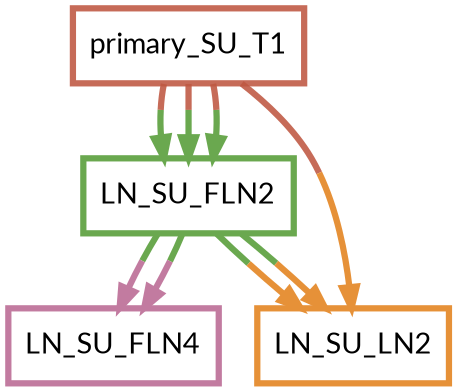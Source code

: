 digraph  {
dpi=600;size=3.5;
LN_SU_FLN2 [color="#6aa84fff", fillcolor=white, fontname=Lato, penwidth="3.0", shape=box];
LN_SU_FLN4 [color="#c27ba0ff", fillcolor=white, fontname=Lato, penwidth="3.0", shape=box];
LN_SU_LN2 [color="#e69138ff", fillcolor=white, fontname=Lato, penwidth="3.0", shape=box];
primary_SU_T1 [color="#be5742e1", fillcolor=white, fontname=Lato, penwidth="3.0", shape=box];
LN_SU_FLN2 -> LN_SU_FLN4  [color="#6aa84fff;0.5:#c27ba0ff", key=0, penwidth=3];
LN_SU_FLN2 -> LN_SU_FLN4  [color="#6aa84fff;0.5:#c27ba0ff", key=1, penwidth=3];
LN_SU_FLN2 -> LN_SU_LN2  [color="#6aa84fff;0.5:#e69138ff", key=0, penwidth=3];
LN_SU_FLN2 -> LN_SU_LN2  [color="#6aa84fff;0.5:#e69138ff", key=1, penwidth=3];
primary_SU_T1 -> LN_SU_FLN2  [color="#be5742e1;0.5:#6aa84fff", key=0, penwidth=3];
primary_SU_T1 -> LN_SU_FLN2  [color="#be5742e1;0.5:#6aa84fff", key=1, penwidth=3];
primary_SU_T1 -> LN_SU_FLN2  [color="#be5742e1;0.5:#6aa84fff", key=2, penwidth=3];
primary_SU_T1 -> LN_SU_LN2  [color="#be5742e1;0.5:#e69138ff", key=0, penwidth=3];
}
